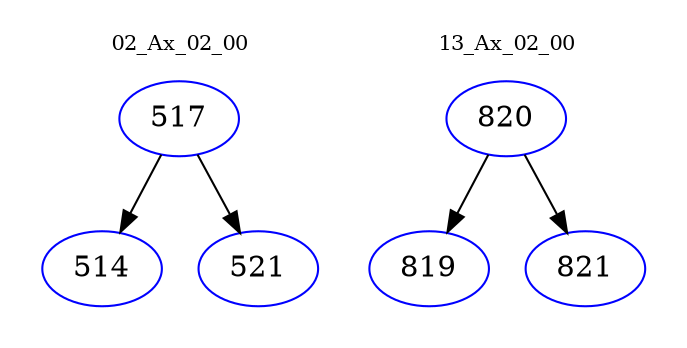 digraph{
subgraph cluster_0 {
color = white
label = "02_Ax_02_00";
fontsize=10;
T0_517 [label="517", color="blue"]
T0_517 -> T0_514 [color="black"]
T0_514 [label="514", color="blue"]
T0_517 -> T0_521 [color="black"]
T0_521 [label="521", color="blue"]
}
subgraph cluster_1 {
color = white
label = "13_Ax_02_00";
fontsize=10;
T1_820 [label="820", color="blue"]
T1_820 -> T1_819 [color="black"]
T1_819 [label="819", color="blue"]
T1_820 -> T1_821 [color="black"]
T1_821 [label="821", color="blue"]
}
}
